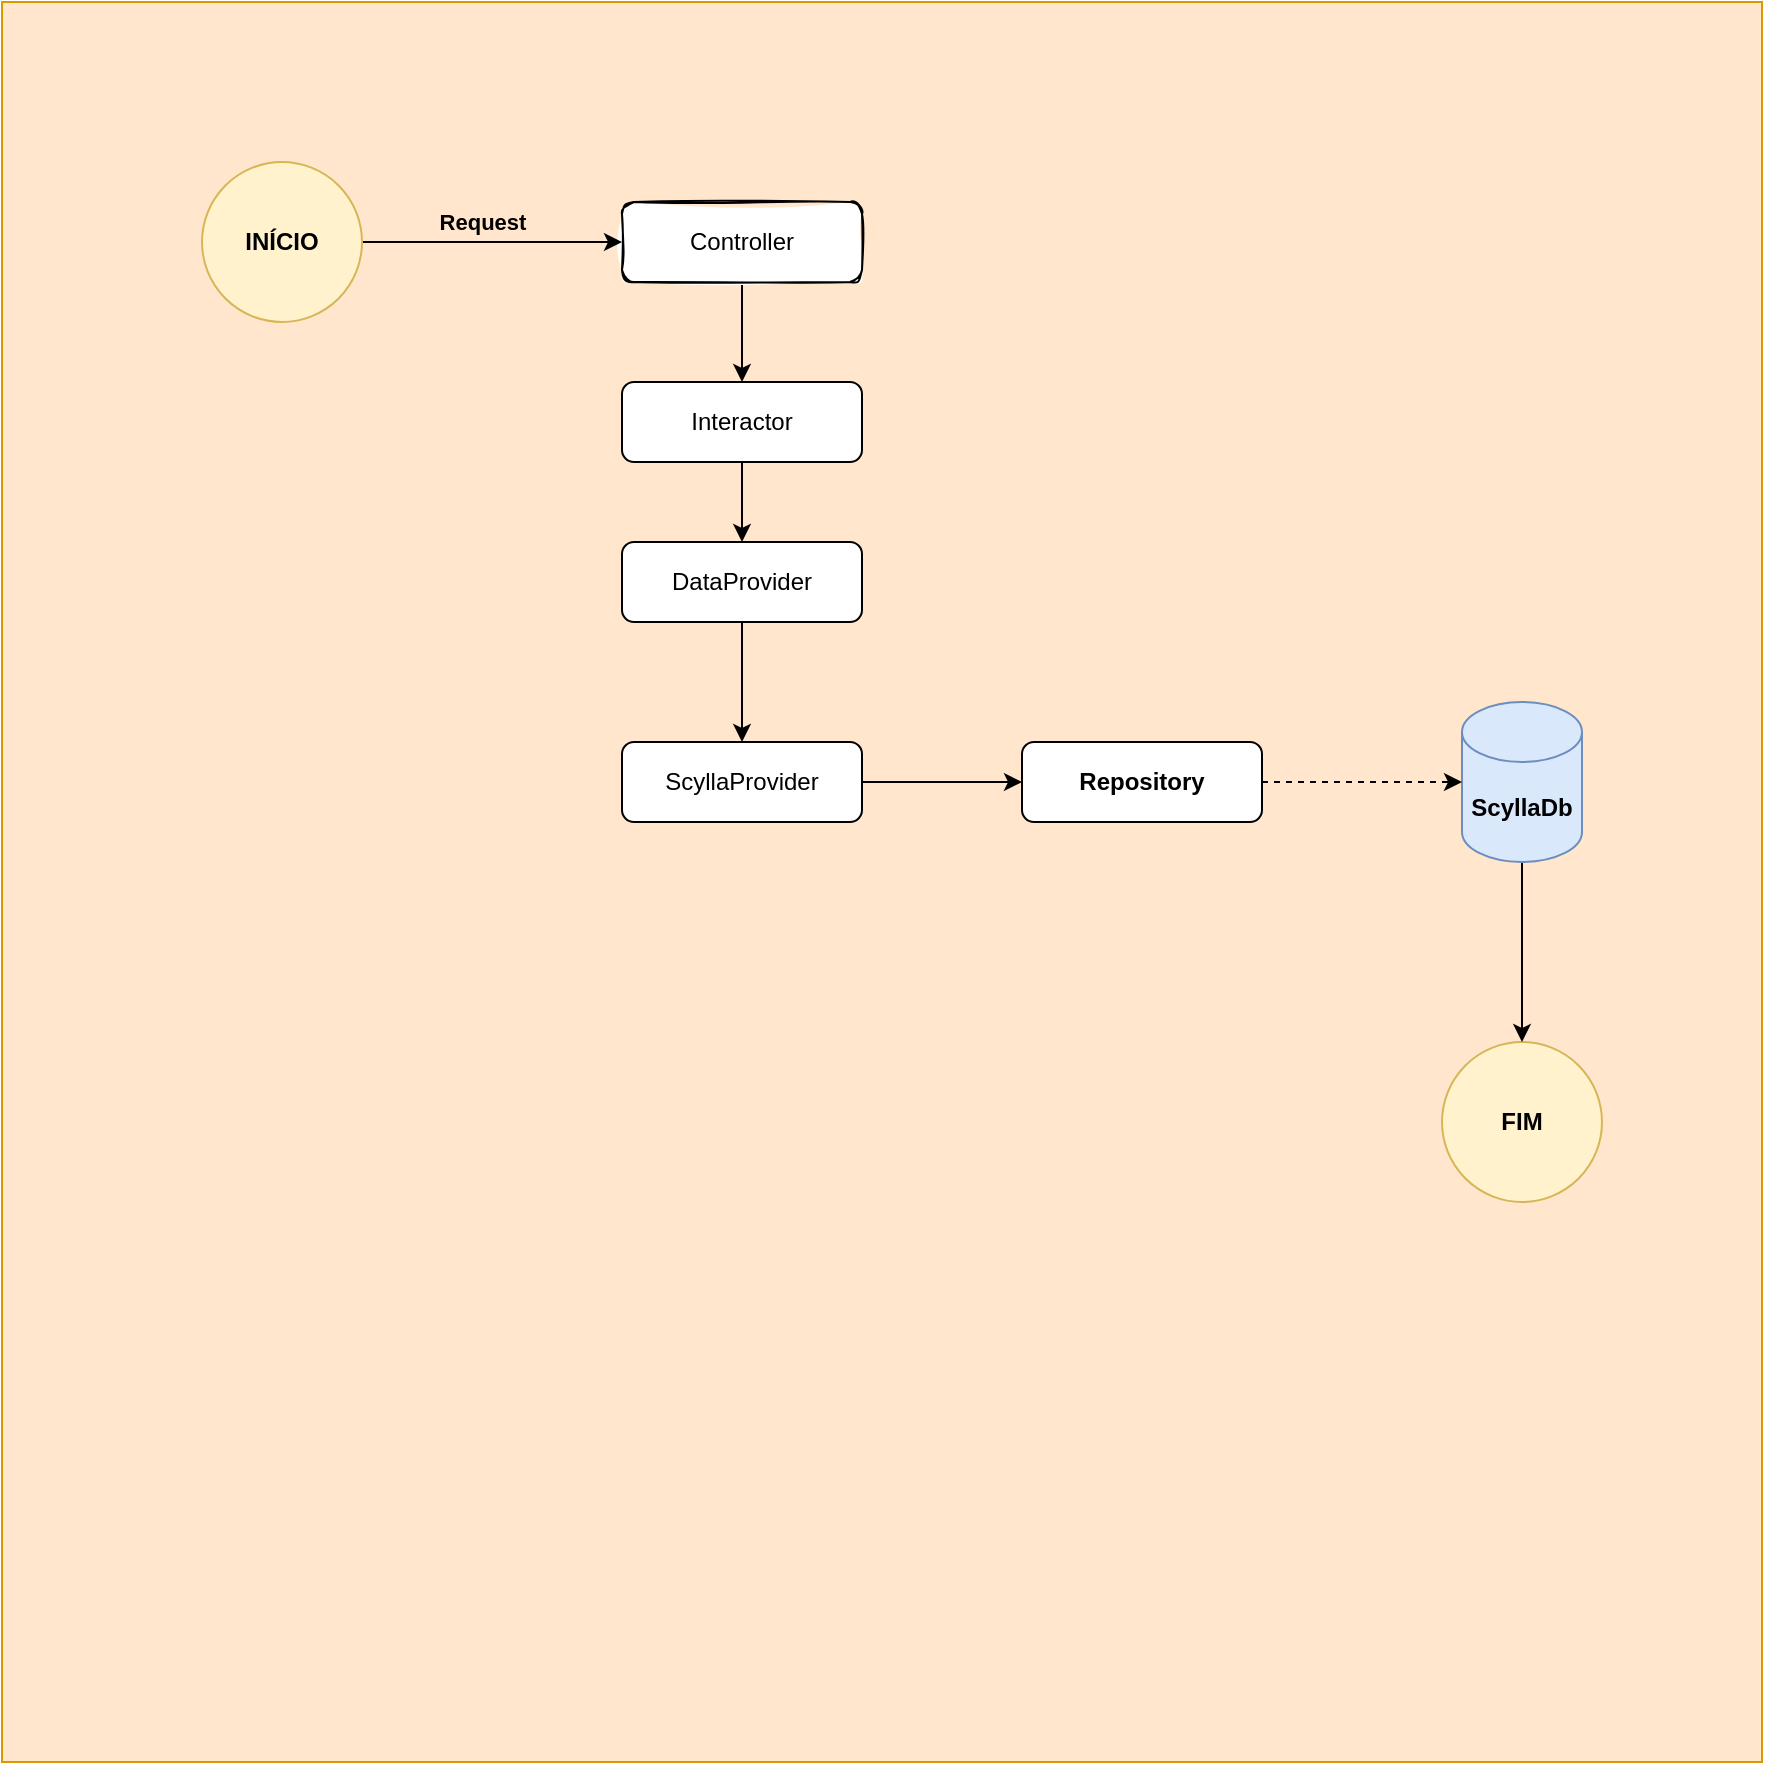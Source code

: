<mxfile version="14.9.4" type="github">
  <diagram id="C5RBs43oDa-KdzZeNtuy" name="Page-1">
    <mxGraphModel dx="1747" dy="1720" grid="1" gridSize="10" guides="1" tooltips="1" connect="1" arrows="1" fold="1" page="1" pageScale="1" pageWidth="827" pageHeight="1169" math="0" shadow="0">
      <root>
        <mxCell id="WIyWlLk6GJQsqaUBKTNV-0" />
        <mxCell id="WIyWlLk6GJQsqaUBKTNV-1" parent="WIyWlLk6GJQsqaUBKTNV-0" />
        <mxCell id="-YW3XqVoo-FFC-2cghZG-14" value="" style="whiteSpace=wrap;html=1;aspect=fixed;fillColor=#ffe6cc;strokeColor=#d79b00;" vertex="1" parent="WIyWlLk6GJQsqaUBKTNV-1">
          <mxGeometry x="-270" y="-160" width="880" height="880" as="geometry" />
        </mxCell>
        <mxCell id="-YW3XqVoo-FFC-2cghZG-9" style="edgeStyle=orthogonalEdgeStyle;rounded=0;orthogonalLoop=1;jettySize=auto;html=1;" edge="1" parent="WIyWlLk6GJQsqaUBKTNV-1" source="WIyWlLk6GJQsqaUBKTNV-7" target="WIyWlLk6GJQsqaUBKTNV-12">
          <mxGeometry relative="1" as="geometry" />
        </mxCell>
        <mxCell id="WIyWlLk6GJQsqaUBKTNV-7" value="Controller" style="rounded=1;whiteSpace=wrap;html=1;fontSize=12;glass=0;strokeWidth=1;shadow=0;sketch=1;" parent="WIyWlLk6GJQsqaUBKTNV-1" vertex="1">
          <mxGeometry x="40" y="-60" width="120" height="40" as="geometry" />
        </mxCell>
        <mxCell id="-YW3XqVoo-FFC-2cghZG-10" style="edgeStyle=orthogonalEdgeStyle;rounded=0;orthogonalLoop=1;jettySize=auto;html=1;entryX=0.5;entryY=0;entryDx=0;entryDy=0;" edge="1" parent="WIyWlLk6GJQsqaUBKTNV-1" source="WIyWlLk6GJQsqaUBKTNV-12" target="-YW3XqVoo-FFC-2cghZG-6">
          <mxGeometry relative="1" as="geometry" />
        </mxCell>
        <mxCell id="WIyWlLk6GJQsqaUBKTNV-12" value="Interactor" style="rounded=1;whiteSpace=wrap;html=1;fontSize=12;glass=0;strokeWidth=1;shadow=0;" parent="WIyWlLk6GJQsqaUBKTNV-1" vertex="1">
          <mxGeometry x="40" y="30" width="120" height="40" as="geometry" />
        </mxCell>
        <mxCell id="-YW3XqVoo-FFC-2cghZG-4" value="&lt;b&gt;Request&lt;/b&gt;" style="edgeStyle=orthogonalEdgeStyle;rounded=0;orthogonalLoop=1;jettySize=auto;html=1;exitX=1;exitY=0.5;exitDx=0;exitDy=0;entryX=0;entryY=0.5;entryDx=0;entryDy=0;labelBackgroundColor=none;" edge="1" parent="WIyWlLk6GJQsqaUBKTNV-1" source="-YW3XqVoo-FFC-2cghZG-0" target="WIyWlLk6GJQsqaUBKTNV-7">
          <mxGeometry x="-0.077" y="10" relative="1" as="geometry">
            <mxPoint x="30" y="-40" as="targetPoint" />
            <mxPoint as="offset" />
          </mxGeometry>
        </mxCell>
        <mxCell id="-YW3XqVoo-FFC-2cghZG-0" value="&lt;b&gt;INÍCIO&lt;/b&gt;" style="ellipse;whiteSpace=wrap;html=1;aspect=fixed;fillColor=#fff2cc;strokeColor=#d6b656;" vertex="1" parent="WIyWlLk6GJQsqaUBKTNV-1">
          <mxGeometry x="-170" y="-80" width="80" height="80" as="geometry" />
        </mxCell>
        <mxCell id="-YW3XqVoo-FFC-2cghZG-1" value="&lt;b&gt;FIM&lt;/b&gt;" style="ellipse;whiteSpace=wrap;html=1;aspect=fixed;fillColor=#fff2cc;strokeColor=#d6b656;" vertex="1" parent="WIyWlLk6GJQsqaUBKTNV-1">
          <mxGeometry x="450" y="360" width="80" height="80" as="geometry" />
        </mxCell>
        <mxCell id="-YW3XqVoo-FFC-2cghZG-15" style="edgeStyle=orthogonalEdgeStyle;rounded=0;orthogonalLoop=1;jettySize=auto;html=1;" edge="1" parent="WIyWlLk6GJQsqaUBKTNV-1" source="-YW3XqVoo-FFC-2cghZG-2" target="-YW3XqVoo-FFC-2cghZG-1">
          <mxGeometry relative="1" as="geometry" />
        </mxCell>
        <mxCell id="-YW3XqVoo-FFC-2cghZG-2" value="&lt;b&gt;ScyllaDb&lt;/b&gt;" style="shape=cylinder3;whiteSpace=wrap;html=1;boundedLbl=1;backgroundOutline=1;size=15;fillColor=#dae8fc;strokeColor=#6c8ebf;" vertex="1" parent="WIyWlLk6GJQsqaUBKTNV-1">
          <mxGeometry x="460" y="190" width="60" height="80" as="geometry" />
        </mxCell>
        <mxCell id="-YW3XqVoo-FFC-2cghZG-11" style="edgeStyle=orthogonalEdgeStyle;rounded=0;orthogonalLoop=1;jettySize=auto;html=1;entryX=0.5;entryY=0;entryDx=0;entryDy=0;" edge="1" parent="WIyWlLk6GJQsqaUBKTNV-1" source="-YW3XqVoo-FFC-2cghZG-6" target="-YW3XqVoo-FFC-2cghZG-7">
          <mxGeometry relative="1" as="geometry" />
        </mxCell>
        <mxCell id="-YW3XqVoo-FFC-2cghZG-6" value="DataProvider" style="rounded=1;whiteSpace=wrap;html=1;fontSize=12;glass=0;strokeWidth=1;shadow=0;" vertex="1" parent="WIyWlLk6GJQsqaUBKTNV-1">
          <mxGeometry x="40" y="110" width="120" height="40" as="geometry" />
        </mxCell>
        <mxCell id="-YW3XqVoo-FFC-2cghZG-12" style="edgeStyle=orthogonalEdgeStyle;rounded=0;orthogonalLoop=1;jettySize=auto;html=1;" edge="1" parent="WIyWlLk6GJQsqaUBKTNV-1" source="-YW3XqVoo-FFC-2cghZG-7" target="-YW3XqVoo-FFC-2cghZG-8">
          <mxGeometry relative="1" as="geometry" />
        </mxCell>
        <mxCell id="-YW3XqVoo-FFC-2cghZG-7" value="ScyllaProvider" style="rounded=1;whiteSpace=wrap;html=1;fontSize=12;glass=0;strokeWidth=1;shadow=0;" vertex="1" parent="WIyWlLk6GJQsqaUBKTNV-1">
          <mxGeometry x="40" y="210" width="120" height="40" as="geometry" />
        </mxCell>
        <mxCell id="-YW3XqVoo-FFC-2cghZG-13" style="edgeStyle=orthogonalEdgeStyle;rounded=0;orthogonalLoop=1;jettySize=auto;html=1;dashed=1;" edge="1" parent="WIyWlLk6GJQsqaUBKTNV-1" source="-YW3XqVoo-FFC-2cghZG-8" target="-YW3XqVoo-FFC-2cghZG-2">
          <mxGeometry relative="1" as="geometry" />
        </mxCell>
        <mxCell id="-YW3XqVoo-FFC-2cghZG-8" value="&lt;b&gt;Repository&lt;/b&gt;" style="rounded=1;whiteSpace=wrap;html=1;fontSize=12;glass=0;strokeWidth=1;shadow=0;" vertex="1" parent="WIyWlLk6GJQsqaUBKTNV-1">
          <mxGeometry x="240" y="210" width="120" height="40" as="geometry" />
        </mxCell>
      </root>
    </mxGraphModel>
  </diagram>
</mxfile>

